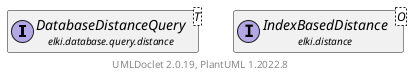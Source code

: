 @startuml
    remove .*\.(Instance|Par|Parameterizer|Factory)$
    set namespaceSeparator none
    hide empty fields
    hide empty methods

    interface "<size:14>IndexBasedDistance.Instance\n<size:10>elki.distance" as elki.distance.IndexBasedDistance.Instance<T, I extends Index> [[IndexBasedDistance.Instance.html]] {
        {abstract} +getIndex(): I extends Index
    }

    interface "<size:14>DatabaseDistanceQuery\n<size:10>elki.database.query.distance" as elki.database.query.distance.DatabaseDistanceQuery<T> [[../database/query/distance/DatabaseDistanceQuery.html]]
    interface "<size:14>IndexBasedDistance\n<size:10>elki.distance" as elki.distance.IndexBasedDistance<O> [[IndexBasedDistance.html]]

    elki.database.query.distance.DatabaseDistanceQuery <|-- elki.distance.IndexBasedDistance.Instance
    elki.distance.IndexBasedDistance +-- elki.distance.IndexBasedDistance.Instance

    center footer UMLDoclet 2.0.19, PlantUML 1.2022.8
@enduml
